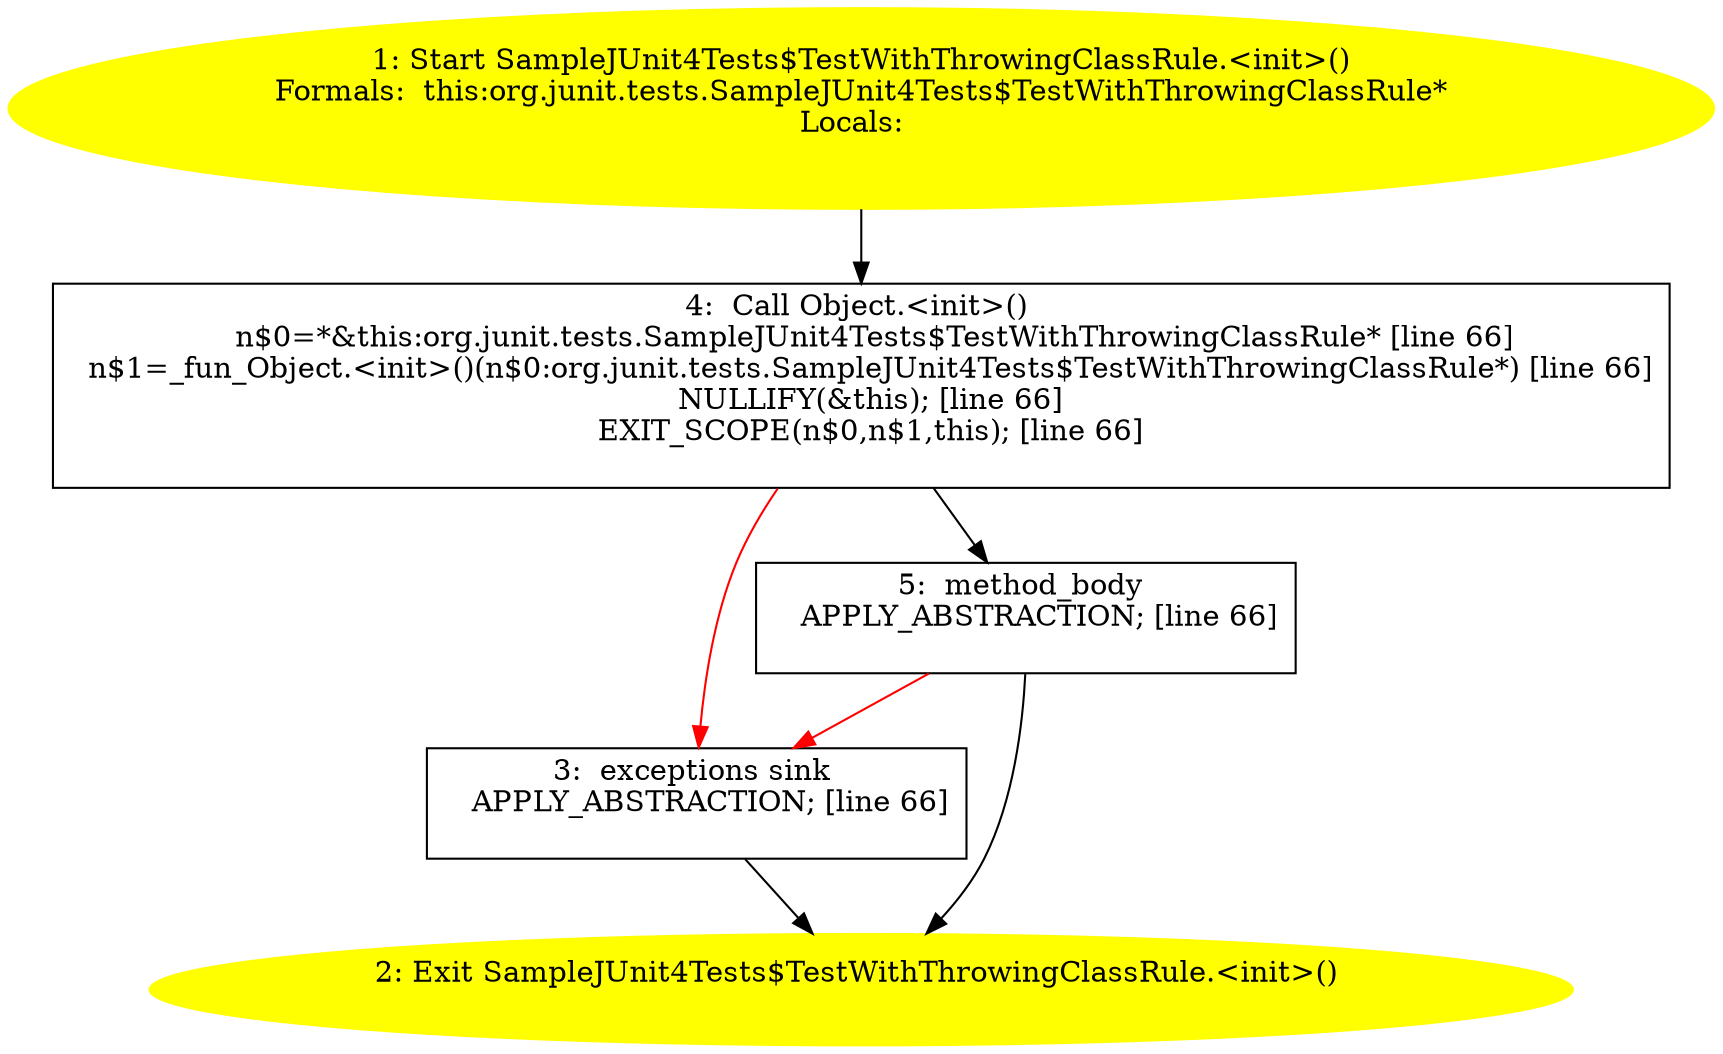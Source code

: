 /* @generated */
digraph cfg {
"org.junit.tests.SampleJUnit4Tests$TestWithThrowingClassRule.<init>().0c7d65c7bcb8fce378da38d0e6eb2c1b_1" [label="1: Start SampleJUnit4Tests$TestWithThrowingClassRule.<init>()\nFormals:  this:org.junit.tests.SampleJUnit4Tests$TestWithThrowingClassRule*\nLocals:  \n  " color=yellow style=filled]
	

	 "org.junit.tests.SampleJUnit4Tests$TestWithThrowingClassRule.<init>().0c7d65c7bcb8fce378da38d0e6eb2c1b_1" -> "org.junit.tests.SampleJUnit4Tests$TestWithThrowingClassRule.<init>().0c7d65c7bcb8fce378da38d0e6eb2c1b_4" ;
"org.junit.tests.SampleJUnit4Tests$TestWithThrowingClassRule.<init>().0c7d65c7bcb8fce378da38d0e6eb2c1b_2" [label="2: Exit SampleJUnit4Tests$TestWithThrowingClassRule.<init>() \n  " color=yellow style=filled]
	

"org.junit.tests.SampleJUnit4Tests$TestWithThrowingClassRule.<init>().0c7d65c7bcb8fce378da38d0e6eb2c1b_3" [label="3:  exceptions sink \n   APPLY_ABSTRACTION; [line 66]\n " shape="box"]
	

	 "org.junit.tests.SampleJUnit4Tests$TestWithThrowingClassRule.<init>().0c7d65c7bcb8fce378da38d0e6eb2c1b_3" -> "org.junit.tests.SampleJUnit4Tests$TestWithThrowingClassRule.<init>().0c7d65c7bcb8fce378da38d0e6eb2c1b_2" ;
"org.junit.tests.SampleJUnit4Tests$TestWithThrowingClassRule.<init>().0c7d65c7bcb8fce378da38d0e6eb2c1b_4" [label="4:  Call Object.<init>() \n   n$0=*&this:org.junit.tests.SampleJUnit4Tests$TestWithThrowingClassRule* [line 66]\n  n$1=_fun_Object.<init>()(n$0:org.junit.tests.SampleJUnit4Tests$TestWithThrowingClassRule*) [line 66]\n  NULLIFY(&this); [line 66]\n  EXIT_SCOPE(n$0,n$1,this); [line 66]\n " shape="box"]
	

	 "org.junit.tests.SampleJUnit4Tests$TestWithThrowingClassRule.<init>().0c7d65c7bcb8fce378da38d0e6eb2c1b_4" -> "org.junit.tests.SampleJUnit4Tests$TestWithThrowingClassRule.<init>().0c7d65c7bcb8fce378da38d0e6eb2c1b_5" ;
	 "org.junit.tests.SampleJUnit4Tests$TestWithThrowingClassRule.<init>().0c7d65c7bcb8fce378da38d0e6eb2c1b_4" -> "org.junit.tests.SampleJUnit4Tests$TestWithThrowingClassRule.<init>().0c7d65c7bcb8fce378da38d0e6eb2c1b_3" [color="red" ];
"org.junit.tests.SampleJUnit4Tests$TestWithThrowingClassRule.<init>().0c7d65c7bcb8fce378da38d0e6eb2c1b_5" [label="5:  method_body \n   APPLY_ABSTRACTION; [line 66]\n " shape="box"]
	

	 "org.junit.tests.SampleJUnit4Tests$TestWithThrowingClassRule.<init>().0c7d65c7bcb8fce378da38d0e6eb2c1b_5" -> "org.junit.tests.SampleJUnit4Tests$TestWithThrowingClassRule.<init>().0c7d65c7bcb8fce378da38d0e6eb2c1b_2" ;
	 "org.junit.tests.SampleJUnit4Tests$TestWithThrowingClassRule.<init>().0c7d65c7bcb8fce378da38d0e6eb2c1b_5" -> "org.junit.tests.SampleJUnit4Tests$TestWithThrowingClassRule.<init>().0c7d65c7bcb8fce378da38d0e6eb2c1b_3" [color="red" ];
}
